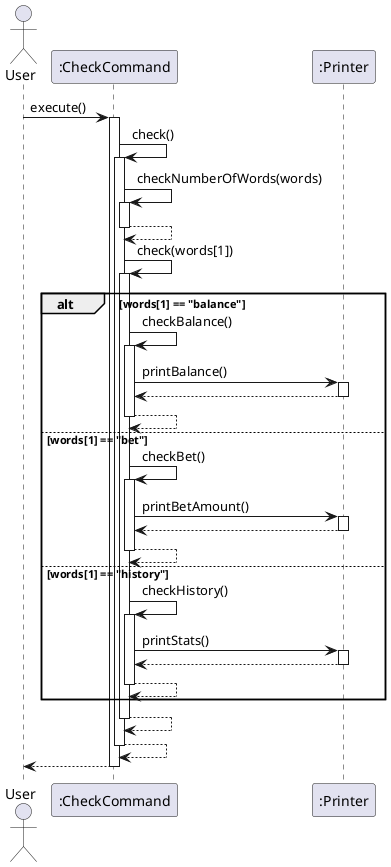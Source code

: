 @startuml
actor User as User
participant CheckCommand as ":CheckCommand"
participant Printer as ":Printer"

User -> CheckCommand: execute()
activate CheckCommand


CheckCommand -> CheckCommand: check()
activate CheckCommand
CheckCommand -> CheckCommand: checkNumberOfWords(words)
activate CheckCommand
CheckCommand --> CheckCommand
deactivate CheckCommand
CheckCommand -> CheckCommand: check(words[1])
activate CheckCommand
alt words[1] == "balance"
    CheckCommand -> CheckCommand: checkBalance()
    activate CheckCommand
    CheckCommand -> Printer: printBalance()
    activate Printer
    Printer --> CheckCommand
    deactivate Printer
    CheckCommand --> CheckCommand
    deactivate CheckCommand
else words[1] == "bet"
    CheckCommand -> CheckCommand: checkBet()
    activate CheckCommand
    CheckCommand -> Printer: printBetAmount()
    activate Printer
    Printer --> CheckCommand
    deactivate Printer
    CheckCommand --> CheckCommand
    deactivate CheckCommand
else words[1] == "history"
    CheckCommand -> CheckCommand: checkHistory()
    activate CheckCommand
    CheckCommand -> Printer: printStats()
    activate Printer
    Printer --> CheckCommand
    deactivate Printer
    CheckCommand --> CheckCommand
    deactivate CheckCommand
end
CheckCommand --> CheckCommand
deactivate CheckCommand

CheckCommand --> CheckCommand
deactivate CheckCommand
CheckCommand --> User
deactivate CheckCommand
@enduml